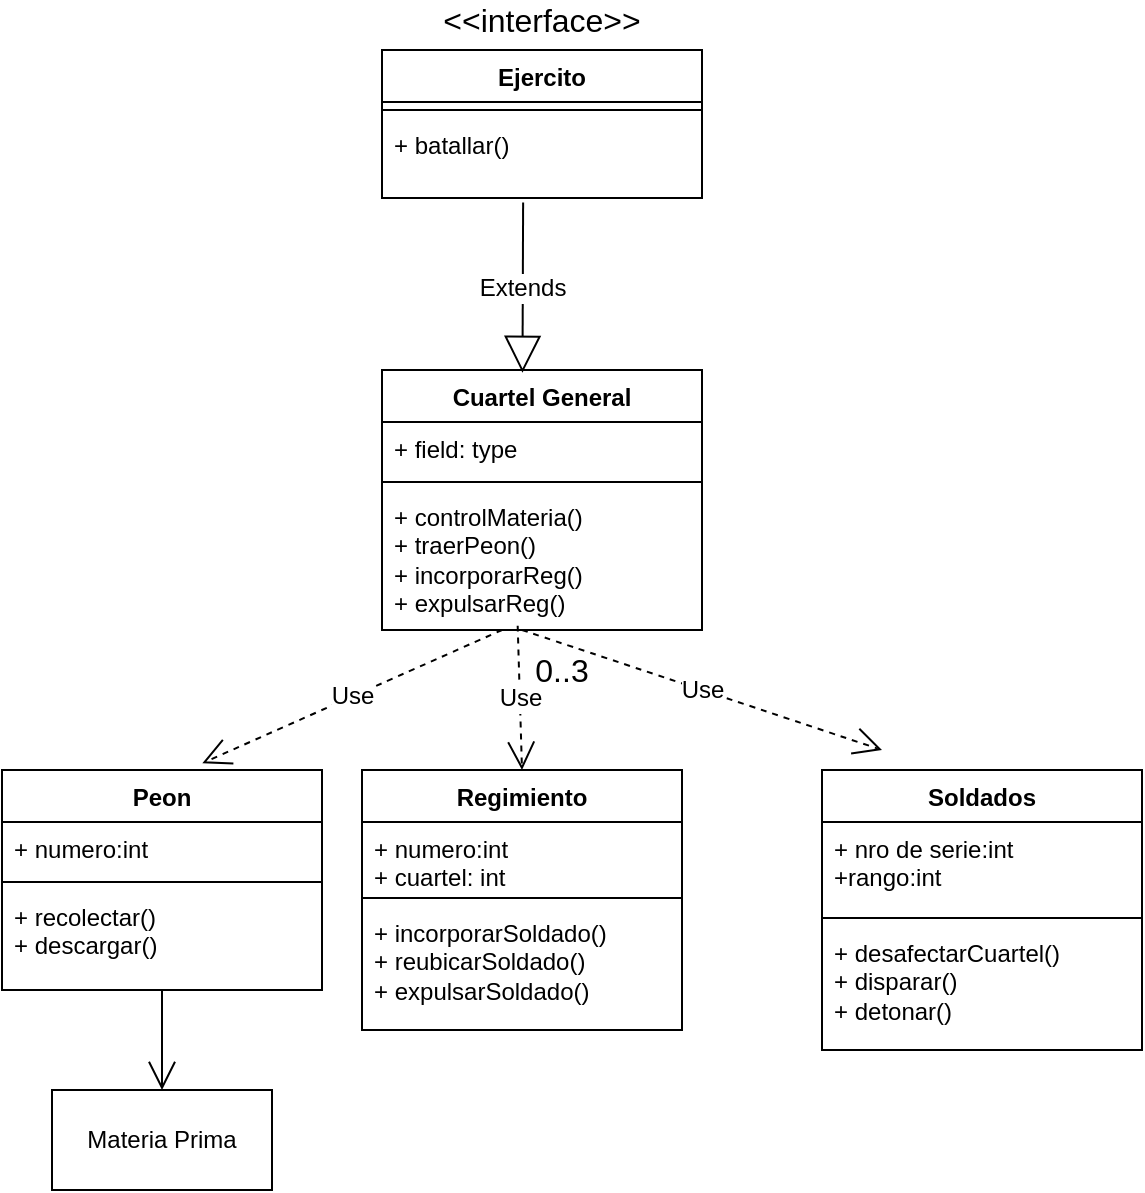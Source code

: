<mxfile version="24.7.12">
  <diagram id="C5RBs43oDa-KdzZeNtuy" name="Page-1">
    <mxGraphModel dx="521" dy="613" grid="1" gridSize="10" guides="1" tooltips="1" connect="1" arrows="1" fold="1" page="1" pageScale="1" pageWidth="827" pageHeight="1169" math="0" shadow="0">
      <root>
        <mxCell id="WIyWlLk6GJQsqaUBKTNV-0" />
        <mxCell id="WIyWlLk6GJQsqaUBKTNV-1" parent="WIyWlLk6GJQsqaUBKTNV-0" />
        <mxCell id="SBlcDa29q27qMbHAqrP6-0" value="Ejercito" style="swimlane;fontStyle=1;align=center;verticalAlign=top;childLayout=stackLayout;horizontal=1;startSize=26;horizontalStack=0;resizeParent=1;resizeParentMax=0;resizeLast=0;collapsible=1;marginBottom=0;whiteSpace=wrap;html=1;" vertex="1" parent="WIyWlLk6GJQsqaUBKTNV-1">
          <mxGeometry x="220" y="100" width="160" height="74" as="geometry" />
        </mxCell>
        <mxCell id="SBlcDa29q27qMbHAqrP6-2" value="" style="line;strokeWidth=1;fillColor=none;align=left;verticalAlign=middle;spacingTop=-1;spacingLeft=3;spacingRight=3;rotatable=0;labelPosition=right;points=[];portConstraint=eastwest;strokeColor=inherit;" vertex="1" parent="SBlcDa29q27qMbHAqrP6-0">
          <mxGeometry y="26" width="160" height="8" as="geometry" />
        </mxCell>
        <mxCell id="SBlcDa29q27qMbHAqrP6-3" value="+ batallar()" style="text;strokeColor=none;fillColor=none;align=left;verticalAlign=top;spacingLeft=4;spacingRight=4;overflow=hidden;rotatable=0;points=[[0,0.5],[1,0.5]];portConstraint=eastwest;whiteSpace=wrap;html=1;" vertex="1" parent="SBlcDa29q27qMbHAqrP6-0">
          <mxGeometry y="34" width="160" height="40" as="geometry" />
        </mxCell>
        <mxCell id="SBlcDa29q27qMbHAqrP6-7" value="Cuartel General" style="swimlane;fontStyle=1;align=center;verticalAlign=top;childLayout=stackLayout;horizontal=1;startSize=26;horizontalStack=0;resizeParent=1;resizeParentMax=0;resizeLast=0;collapsible=1;marginBottom=0;whiteSpace=wrap;html=1;" vertex="1" parent="WIyWlLk6GJQsqaUBKTNV-1">
          <mxGeometry x="220" y="260" width="160" height="130" as="geometry" />
        </mxCell>
        <mxCell id="SBlcDa29q27qMbHAqrP6-8" value="+ field: type" style="text;strokeColor=none;fillColor=none;align=left;verticalAlign=top;spacingLeft=4;spacingRight=4;overflow=hidden;rotatable=0;points=[[0,0.5],[1,0.5]];portConstraint=eastwest;whiteSpace=wrap;html=1;" vertex="1" parent="SBlcDa29q27qMbHAqrP6-7">
          <mxGeometry y="26" width="160" height="26" as="geometry" />
        </mxCell>
        <mxCell id="SBlcDa29q27qMbHAqrP6-9" value="" style="line;strokeWidth=1;fillColor=none;align=left;verticalAlign=middle;spacingTop=-1;spacingLeft=3;spacingRight=3;rotatable=0;labelPosition=right;points=[];portConstraint=eastwest;strokeColor=inherit;" vertex="1" parent="SBlcDa29q27qMbHAqrP6-7">
          <mxGeometry y="52" width="160" height="8" as="geometry" />
        </mxCell>
        <mxCell id="SBlcDa29q27qMbHAqrP6-10" value="+ controlMateria()&lt;div&gt;+ traerPeon()&lt;/div&gt;&lt;div&gt;+ incorporarReg()&lt;/div&gt;&lt;div&gt;+ expulsarReg&lt;span style=&quot;background-color: initial;&quot;&gt;()&lt;/span&gt;&lt;/div&gt;" style="text;strokeColor=none;fillColor=none;align=left;verticalAlign=top;spacingLeft=4;spacingRight=4;overflow=hidden;rotatable=0;points=[[0,0.5],[1,0.5]];portConstraint=eastwest;whiteSpace=wrap;html=1;" vertex="1" parent="SBlcDa29q27qMbHAqrP6-7">
          <mxGeometry y="60" width="160" height="70" as="geometry" />
        </mxCell>
        <mxCell id="SBlcDa29q27qMbHAqrP6-13" value="Extends" style="endArrow=block;endSize=16;endFill=0;html=1;rounded=0;fontSize=12;curved=1;exitX=0.441;exitY=1.055;exitDx=0;exitDy=0;exitPerimeter=0;entryX=0.439;entryY=0.011;entryDx=0;entryDy=0;entryPerimeter=0;" edge="1" parent="WIyWlLk6GJQsqaUBKTNV-1" source="SBlcDa29q27qMbHAqrP6-3" target="SBlcDa29q27qMbHAqrP6-7">
          <mxGeometry width="160" relative="1" as="geometry">
            <mxPoint x="190" y="320" as="sourcePoint" />
            <mxPoint x="350" y="320" as="targetPoint" />
          </mxGeometry>
        </mxCell>
        <mxCell id="SBlcDa29q27qMbHAqrP6-14" value="Use" style="endArrow=open;endSize=12;dashed=1;html=1;rounded=0;fontSize=12;curved=1;exitX=0.424;exitY=0.969;exitDx=0;exitDy=0;exitPerimeter=0;" edge="1" parent="WIyWlLk6GJQsqaUBKTNV-1" source="SBlcDa29q27qMbHAqrP6-10">
          <mxGeometry width="160" relative="1" as="geometry">
            <mxPoint x="290" y="400" as="sourcePoint" />
            <mxPoint x="290" y="460" as="targetPoint" />
          </mxGeometry>
        </mxCell>
        <mxCell id="SBlcDa29q27qMbHAqrP6-15" value="Use" style="endArrow=open;endSize=12;dashed=1;html=1;rounded=0;fontSize=12;curved=1;" edge="1" parent="WIyWlLk6GJQsqaUBKTNV-1">
          <mxGeometry width="160" relative="1" as="geometry">
            <mxPoint x="290" y="390" as="sourcePoint" />
            <mxPoint x="470" y="450" as="targetPoint" />
          </mxGeometry>
        </mxCell>
        <mxCell id="SBlcDa29q27qMbHAqrP6-16" value="Use" style="endArrow=open;endSize=12;dashed=1;html=1;rounded=0;fontSize=12;curved=1;entryX=0.626;entryY=-0.031;entryDx=0;entryDy=0;entryPerimeter=0;" edge="1" parent="WIyWlLk6GJQsqaUBKTNV-1" target="SBlcDa29q27qMbHAqrP6-17">
          <mxGeometry width="160" relative="1" as="geometry">
            <mxPoint x="280" y="390" as="sourcePoint" />
            <mxPoint x="140" y="460" as="targetPoint" />
          </mxGeometry>
        </mxCell>
        <mxCell id="SBlcDa29q27qMbHAqrP6-17" value="Peon" style="swimlane;fontStyle=1;align=center;verticalAlign=top;childLayout=stackLayout;horizontal=1;startSize=26;horizontalStack=0;resizeParent=1;resizeParentMax=0;resizeLast=0;collapsible=1;marginBottom=0;whiteSpace=wrap;html=1;" vertex="1" parent="WIyWlLk6GJQsqaUBKTNV-1">
          <mxGeometry x="30" y="460" width="160" height="110" as="geometry" />
        </mxCell>
        <mxCell id="SBlcDa29q27qMbHAqrP6-18" value="+ numero:int" style="text;strokeColor=none;fillColor=none;align=left;verticalAlign=top;spacingLeft=4;spacingRight=4;overflow=hidden;rotatable=0;points=[[0,0.5],[1,0.5]];portConstraint=eastwest;whiteSpace=wrap;html=1;" vertex="1" parent="SBlcDa29q27qMbHAqrP6-17">
          <mxGeometry y="26" width="160" height="26" as="geometry" />
        </mxCell>
        <mxCell id="SBlcDa29q27qMbHAqrP6-19" value="" style="line;strokeWidth=1;fillColor=none;align=left;verticalAlign=middle;spacingTop=-1;spacingLeft=3;spacingRight=3;rotatable=0;labelPosition=right;points=[];portConstraint=eastwest;strokeColor=inherit;" vertex="1" parent="SBlcDa29q27qMbHAqrP6-17">
          <mxGeometry y="52" width="160" height="8" as="geometry" />
        </mxCell>
        <mxCell id="SBlcDa29q27qMbHAqrP6-20" value="+ recolectar()&lt;div&gt;+ descargar()&lt;/div&gt;" style="text;strokeColor=none;fillColor=none;align=left;verticalAlign=top;spacingLeft=4;spacingRight=4;overflow=hidden;rotatable=0;points=[[0,0.5],[1,0.5]];portConstraint=eastwest;whiteSpace=wrap;html=1;" vertex="1" parent="SBlcDa29q27qMbHAqrP6-17">
          <mxGeometry y="60" width="160" height="50" as="geometry" />
        </mxCell>
        <mxCell id="SBlcDa29q27qMbHAqrP6-22" value="Regimiento" style="swimlane;fontStyle=1;align=center;verticalAlign=top;childLayout=stackLayout;horizontal=1;startSize=26;horizontalStack=0;resizeParent=1;resizeParentMax=0;resizeLast=0;collapsible=1;marginBottom=0;whiteSpace=wrap;html=1;" vertex="1" parent="WIyWlLk6GJQsqaUBKTNV-1">
          <mxGeometry x="210" y="460" width="160" height="130" as="geometry" />
        </mxCell>
        <mxCell id="SBlcDa29q27qMbHAqrP6-23" value="+ numero:int&lt;div&gt;+ cuartel: int&lt;/div&gt;" style="text;strokeColor=none;fillColor=none;align=left;verticalAlign=top;spacingLeft=4;spacingRight=4;overflow=hidden;rotatable=0;points=[[0,0.5],[1,0.5]];portConstraint=eastwest;whiteSpace=wrap;html=1;" vertex="1" parent="SBlcDa29q27qMbHAqrP6-22">
          <mxGeometry y="26" width="160" height="34" as="geometry" />
        </mxCell>
        <mxCell id="SBlcDa29q27qMbHAqrP6-24" value="" style="line;strokeWidth=1;fillColor=none;align=left;verticalAlign=middle;spacingTop=-1;spacingLeft=3;spacingRight=3;rotatable=0;labelPosition=right;points=[];portConstraint=eastwest;strokeColor=inherit;" vertex="1" parent="SBlcDa29q27qMbHAqrP6-22">
          <mxGeometry y="60" width="160" height="8" as="geometry" />
        </mxCell>
        <mxCell id="SBlcDa29q27qMbHAqrP6-25" value="+ incorporarSoldado()&lt;div&gt;+ reubicarSoldado()&lt;/div&gt;&lt;div&gt;+ expulsarSoldado()&lt;/div&gt;" style="text;strokeColor=none;fillColor=none;align=left;verticalAlign=top;spacingLeft=4;spacingRight=4;overflow=hidden;rotatable=0;points=[[0,0.5],[1,0.5]];portConstraint=eastwest;whiteSpace=wrap;html=1;" vertex="1" parent="SBlcDa29q27qMbHAqrP6-22">
          <mxGeometry y="68" width="160" height="62" as="geometry" />
        </mxCell>
        <mxCell id="SBlcDa29q27qMbHAqrP6-26" value="0..3" style="text;strokeColor=none;fillColor=none;html=1;align=center;verticalAlign=middle;whiteSpace=wrap;rounded=0;fontSize=16;" vertex="1" parent="WIyWlLk6GJQsqaUBKTNV-1">
          <mxGeometry x="290" y="400" width="40" height="20" as="geometry" />
        </mxCell>
        <mxCell id="SBlcDa29q27qMbHAqrP6-27" value="Soldados" style="swimlane;fontStyle=1;align=center;verticalAlign=top;childLayout=stackLayout;horizontal=1;startSize=26;horizontalStack=0;resizeParent=1;resizeParentMax=0;resizeLast=0;collapsible=1;marginBottom=0;whiteSpace=wrap;html=1;" vertex="1" parent="WIyWlLk6GJQsqaUBKTNV-1">
          <mxGeometry x="440" y="460" width="160" height="140" as="geometry" />
        </mxCell>
        <mxCell id="SBlcDa29q27qMbHAqrP6-28" value="+ nro de serie:int&lt;div&gt;+rango:int&lt;/div&gt;" style="text;strokeColor=none;fillColor=none;align=left;verticalAlign=top;spacingLeft=4;spacingRight=4;overflow=hidden;rotatable=0;points=[[0,0.5],[1,0.5]];portConstraint=eastwest;whiteSpace=wrap;html=1;" vertex="1" parent="SBlcDa29q27qMbHAqrP6-27">
          <mxGeometry y="26" width="160" height="44" as="geometry" />
        </mxCell>
        <mxCell id="SBlcDa29q27qMbHAqrP6-29" value="" style="line;strokeWidth=1;fillColor=none;align=left;verticalAlign=middle;spacingTop=-1;spacingLeft=3;spacingRight=3;rotatable=0;labelPosition=right;points=[];portConstraint=eastwest;strokeColor=inherit;" vertex="1" parent="SBlcDa29q27qMbHAqrP6-27">
          <mxGeometry y="70" width="160" height="8" as="geometry" />
        </mxCell>
        <mxCell id="SBlcDa29q27qMbHAqrP6-30" value="+ desafectarCuartel()&lt;div&gt;+ disparar()&lt;/div&gt;&lt;div&gt;+ detonar()&lt;/div&gt;" style="text;strokeColor=none;fillColor=none;align=left;verticalAlign=top;spacingLeft=4;spacingRight=4;overflow=hidden;rotatable=0;points=[[0,0.5],[1,0.5]];portConstraint=eastwest;whiteSpace=wrap;html=1;" vertex="1" parent="SBlcDa29q27qMbHAqrP6-27">
          <mxGeometry y="78" width="160" height="62" as="geometry" />
        </mxCell>
        <mxCell id="SBlcDa29q27qMbHAqrP6-31" value="" style="endArrow=open;endFill=1;endSize=12;html=1;rounded=0;fontSize=12;curved=1;" edge="1" parent="WIyWlLk6GJQsqaUBKTNV-1" target="SBlcDa29q27qMbHAqrP6-32">
          <mxGeometry width="160" relative="1" as="geometry">
            <mxPoint x="110" y="570" as="sourcePoint" />
            <mxPoint x="110" y="620" as="targetPoint" />
          </mxGeometry>
        </mxCell>
        <mxCell id="SBlcDa29q27qMbHAqrP6-32" value="Materia Prima" style="html=1;whiteSpace=wrap;" vertex="1" parent="WIyWlLk6GJQsqaUBKTNV-1">
          <mxGeometry x="55" y="620" width="110" height="50" as="geometry" />
        </mxCell>
        <mxCell id="SBlcDa29q27qMbHAqrP6-33" value="&amp;lt;&amp;lt;interface&amp;gt;&amp;gt;" style="text;strokeColor=none;fillColor=none;html=1;align=center;verticalAlign=middle;whiteSpace=wrap;rounded=0;fontSize=16;" vertex="1" parent="WIyWlLk6GJQsqaUBKTNV-1">
          <mxGeometry x="295" y="80" width="10" height="10" as="geometry" />
        </mxCell>
      </root>
    </mxGraphModel>
  </diagram>
</mxfile>
